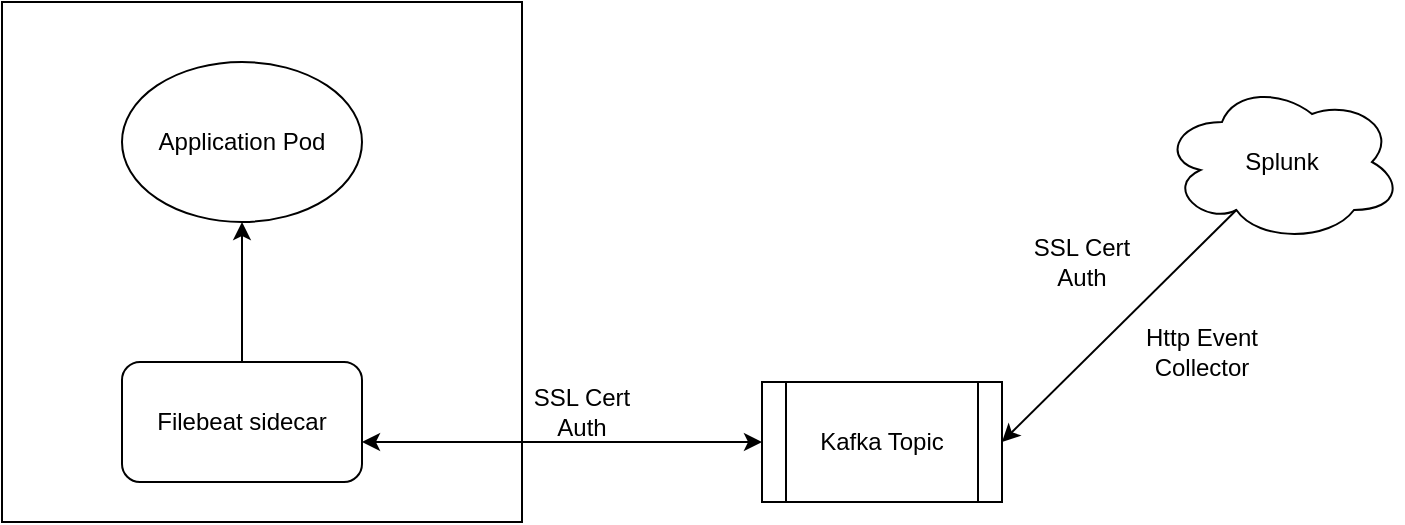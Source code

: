 <mxfile version="21.6.7" type="github">
  <diagram name="Page-1" id="Y9GVue9kunwHjuSPntpu">
    <mxGraphModel dx="1034" dy="432" grid="1" gridSize="10" guides="1" tooltips="1" connect="1" arrows="1" fold="1" page="1" pageScale="1" pageWidth="850" pageHeight="1100" math="0" shadow="0">
      <root>
        <mxCell id="0" />
        <mxCell id="1" parent="0" />
        <mxCell id="WonQVL3cczmdcyacldwc-2" value="" style="whiteSpace=wrap;html=1;aspect=fixed;" parent="1" vertex="1">
          <mxGeometry x="100" y="50" width="260" height="260" as="geometry" />
        </mxCell>
        <mxCell id="WonQVL3cczmdcyacldwc-1" value="&lt;div&gt;Application Pod&lt;br&gt;&lt;/div&gt;" style="ellipse;whiteSpace=wrap;html=1;" parent="1" vertex="1">
          <mxGeometry x="160" y="80" width="120" height="80" as="geometry" />
        </mxCell>
        <mxCell id="WonQVL3cczmdcyacldwc-3" value="Filebeat sidecar" style="rounded=1;whiteSpace=wrap;html=1;" parent="1" vertex="1">
          <mxGeometry x="160" y="230" width="120" height="60" as="geometry" />
        </mxCell>
        <mxCell id="WonQVL3cczmdcyacldwc-4" value="Splunk" style="ellipse;shape=cloud;whiteSpace=wrap;html=1;" parent="1" vertex="1">
          <mxGeometry x="680" y="90" width="120" height="80" as="geometry" />
        </mxCell>
        <mxCell id="WonQVL3cczmdcyacldwc-6" value="" style="endArrow=classic;html=1;rounded=0;entryX=0.5;entryY=1;entryDx=0;entryDy=0;exitX=0.5;exitY=0;exitDx=0;exitDy=0;" parent="1" source="WonQVL3cczmdcyacldwc-3" target="WonQVL3cczmdcyacldwc-1" edge="1">
          <mxGeometry width="50" height="50" relative="1" as="geometry">
            <mxPoint x="210" y="240" as="sourcePoint" />
            <mxPoint x="260" y="190" as="targetPoint" />
          </mxGeometry>
        </mxCell>
        <mxCell id="WonQVL3cczmdcyacldwc-8" value="Kafka Topic" style="shape=process;whiteSpace=wrap;html=1;backgroundOutline=1;" parent="1" vertex="1">
          <mxGeometry x="480" y="240" width="120" height="60" as="geometry" />
        </mxCell>
        <mxCell id="WonQVL3cczmdcyacldwc-10" value="" style="endArrow=classic;html=1;rounded=0;entryX=1;entryY=0.5;entryDx=0;entryDy=0;exitX=0.31;exitY=0.8;exitDx=0;exitDy=0;exitPerimeter=0;" parent="1" source="WonQVL3cczmdcyacldwc-4" target="WonQVL3cczmdcyacldwc-8" edge="1">
          <mxGeometry width="50" height="50" relative="1" as="geometry">
            <mxPoint x="710" y="260" as="sourcePoint" />
            <mxPoint x="610" y="270" as="targetPoint" />
          </mxGeometry>
        </mxCell>
        <mxCell id="WonQVL3cczmdcyacldwc-13" value="Http Event Collector" style="text;html=1;strokeColor=none;fillColor=none;align=center;verticalAlign=middle;whiteSpace=wrap;rounded=0;" parent="1" vertex="1">
          <mxGeometry x="670" y="210" width="60" height="30" as="geometry" />
        </mxCell>
        <mxCell id="WonQVL3cczmdcyacldwc-14" value="SSL Cert Auth" style="text;html=1;strokeColor=none;fillColor=none;align=center;verticalAlign=middle;whiteSpace=wrap;rounded=0;" parent="1" vertex="1">
          <mxGeometry x="360" y="240" width="60" height="30" as="geometry" />
        </mxCell>
        <mxCell id="WonQVL3cczmdcyacldwc-15" value="SSL Cert Auth" style="text;html=1;strokeColor=none;fillColor=none;align=center;verticalAlign=middle;whiteSpace=wrap;rounded=0;" parent="1" vertex="1">
          <mxGeometry x="610" y="165" width="60" height="30" as="geometry" />
        </mxCell>
        <mxCell id="WonQVL3cczmdcyacldwc-16" value="" style="endArrow=classic;startArrow=classic;html=1;rounded=0;entryX=0;entryY=0.5;entryDx=0;entryDy=0;" parent="1" target="WonQVL3cczmdcyacldwc-8" edge="1">
          <mxGeometry width="50" height="50" relative="1" as="geometry">
            <mxPoint x="280" y="270" as="sourcePoint" />
            <mxPoint x="330" y="220" as="targetPoint" />
          </mxGeometry>
        </mxCell>
      </root>
    </mxGraphModel>
  </diagram>
</mxfile>
